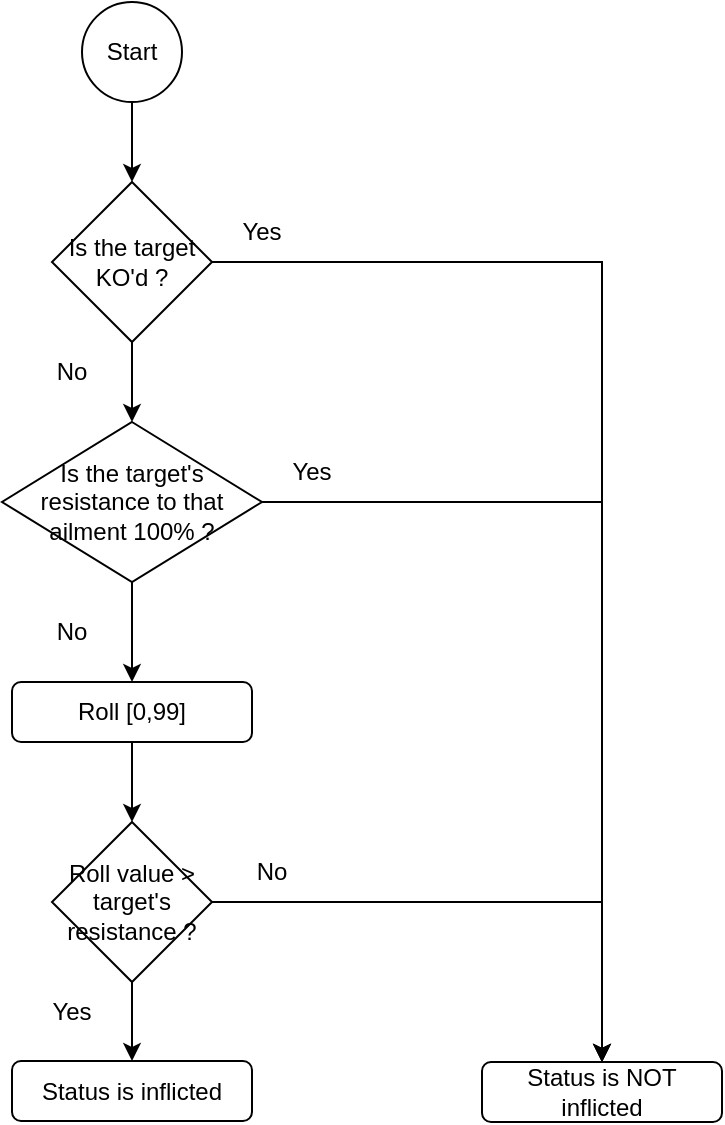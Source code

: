 <mxfile version="24.6.4" type="device">
  <diagram name="Page-1" id="VD_9dOLzEmSP28ESohJi">
    <mxGraphModel dx="1434" dy="844" grid="1" gridSize="10" guides="1" tooltips="1" connect="1" arrows="1" fold="1" page="1" pageScale="1" pageWidth="827" pageHeight="1169" math="0" shadow="0">
      <root>
        <mxCell id="0" />
        <mxCell id="1" parent="0" />
        <mxCell id="wwwdvhTlD2MUM2WyzAj8-5" style="edgeStyle=orthogonalEdgeStyle;rounded=0;orthogonalLoop=1;jettySize=auto;html=1;exitX=0.5;exitY=1;exitDx=0;exitDy=0;entryX=0.5;entryY=0;entryDx=0;entryDy=0;" edge="1" parent="1" source="wwwdvhTlD2MUM2WyzAj8-1" target="wwwdvhTlD2MUM2WyzAj8-3">
          <mxGeometry relative="1" as="geometry" />
        </mxCell>
        <mxCell id="wwwdvhTlD2MUM2WyzAj8-1" value="Start" style="ellipse;whiteSpace=wrap;html=1;aspect=fixed;" vertex="1" parent="1">
          <mxGeometry x="120" y="40" width="50" height="50" as="geometry" />
        </mxCell>
        <mxCell id="wwwdvhTlD2MUM2WyzAj8-6" style="edgeStyle=orthogonalEdgeStyle;rounded=0;orthogonalLoop=1;jettySize=auto;html=1;exitX=0.5;exitY=1;exitDx=0;exitDy=0;entryX=0.5;entryY=0;entryDx=0;entryDy=0;" edge="1" parent="1" source="wwwdvhTlD2MUM2WyzAj8-3" target="wwwdvhTlD2MUM2WyzAj8-4">
          <mxGeometry relative="1" as="geometry" />
        </mxCell>
        <mxCell id="wwwdvhTlD2MUM2WyzAj8-15" style="edgeStyle=orthogonalEdgeStyle;rounded=0;orthogonalLoop=1;jettySize=auto;html=1;exitX=1;exitY=0.5;exitDx=0;exitDy=0;entryX=0.5;entryY=0;entryDx=0;entryDy=0;" edge="1" parent="1" source="wwwdvhTlD2MUM2WyzAj8-3" target="wwwdvhTlD2MUM2WyzAj8-14">
          <mxGeometry relative="1" as="geometry" />
        </mxCell>
        <mxCell id="wwwdvhTlD2MUM2WyzAj8-3" value="Is the target KO&#39;d ?" style="rhombus;whiteSpace=wrap;html=1;" vertex="1" parent="1">
          <mxGeometry x="105" y="130" width="80" height="80" as="geometry" />
        </mxCell>
        <mxCell id="wwwdvhTlD2MUM2WyzAj8-8" style="edgeStyle=orthogonalEdgeStyle;rounded=0;orthogonalLoop=1;jettySize=auto;html=1;exitX=0.5;exitY=1;exitDx=0;exitDy=0;entryX=0.5;entryY=0;entryDx=0;entryDy=0;" edge="1" parent="1" source="wwwdvhTlD2MUM2WyzAj8-4" target="wwwdvhTlD2MUM2WyzAj8-7">
          <mxGeometry relative="1" as="geometry" />
        </mxCell>
        <mxCell id="wwwdvhTlD2MUM2WyzAj8-16" style="edgeStyle=orthogonalEdgeStyle;rounded=0;orthogonalLoop=1;jettySize=auto;html=1;exitX=1;exitY=0.5;exitDx=0;exitDy=0;entryX=0.5;entryY=0;entryDx=0;entryDy=0;" edge="1" parent="1" source="wwwdvhTlD2MUM2WyzAj8-4" target="wwwdvhTlD2MUM2WyzAj8-14">
          <mxGeometry relative="1" as="geometry" />
        </mxCell>
        <mxCell id="wwwdvhTlD2MUM2WyzAj8-4" value="Is the target&#39;s resistance to that ailment 100% ?" style="rhombus;whiteSpace=wrap;html=1;" vertex="1" parent="1">
          <mxGeometry x="80" y="250" width="130" height="80" as="geometry" />
        </mxCell>
        <mxCell id="wwwdvhTlD2MUM2WyzAj8-10" style="edgeStyle=orthogonalEdgeStyle;rounded=0;orthogonalLoop=1;jettySize=auto;html=1;exitX=0.5;exitY=1;exitDx=0;exitDy=0;entryX=0.5;entryY=0;entryDx=0;entryDy=0;" edge="1" parent="1" source="wwwdvhTlD2MUM2WyzAj8-7" target="wwwdvhTlD2MUM2WyzAj8-9">
          <mxGeometry relative="1" as="geometry" />
        </mxCell>
        <mxCell id="wwwdvhTlD2MUM2WyzAj8-7" value="Roll [0,99]" style="rounded=1;whiteSpace=wrap;html=1;" vertex="1" parent="1">
          <mxGeometry x="85" y="380" width="120" height="30" as="geometry" />
        </mxCell>
        <mxCell id="wwwdvhTlD2MUM2WyzAj8-13" style="edgeStyle=orthogonalEdgeStyle;rounded=0;orthogonalLoop=1;jettySize=auto;html=1;exitX=0.5;exitY=1;exitDx=0;exitDy=0;entryX=0.5;entryY=0;entryDx=0;entryDy=0;" edge="1" parent="1" source="wwwdvhTlD2MUM2WyzAj8-9" target="wwwdvhTlD2MUM2WyzAj8-12">
          <mxGeometry relative="1" as="geometry" />
        </mxCell>
        <mxCell id="wwwdvhTlD2MUM2WyzAj8-17" style="edgeStyle=orthogonalEdgeStyle;rounded=0;orthogonalLoop=1;jettySize=auto;html=1;exitX=1;exitY=0.5;exitDx=0;exitDy=0;entryX=0.5;entryY=0;entryDx=0;entryDy=0;" edge="1" parent="1" source="wwwdvhTlD2MUM2WyzAj8-9" target="wwwdvhTlD2MUM2WyzAj8-14">
          <mxGeometry relative="1" as="geometry" />
        </mxCell>
        <mxCell id="wwwdvhTlD2MUM2WyzAj8-9" value="Roll value &amp;gt; target&#39;s resistance ?" style="rhombus;whiteSpace=wrap;html=1;" vertex="1" parent="1">
          <mxGeometry x="105" y="450" width="80" height="80" as="geometry" />
        </mxCell>
        <mxCell id="wwwdvhTlD2MUM2WyzAj8-12" value="Status is inflicted" style="rounded=1;whiteSpace=wrap;html=1;" vertex="1" parent="1">
          <mxGeometry x="85" y="569.5" width="120" height="30" as="geometry" />
        </mxCell>
        <mxCell id="wwwdvhTlD2MUM2WyzAj8-14" value="Status is NOT inflicted" style="rounded=1;whiteSpace=wrap;html=1;" vertex="1" parent="1">
          <mxGeometry x="320" y="570" width="120" height="30" as="geometry" />
        </mxCell>
        <mxCell id="wwwdvhTlD2MUM2WyzAj8-18" value="Yes" style="text;html=1;align=center;verticalAlign=middle;whiteSpace=wrap;rounded=0;" vertex="1" parent="1">
          <mxGeometry x="180" y="140" width="60" height="30" as="geometry" />
        </mxCell>
        <mxCell id="wwwdvhTlD2MUM2WyzAj8-19" value="Yes" style="text;html=1;align=center;verticalAlign=middle;whiteSpace=wrap;rounded=0;" vertex="1" parent="1">
          <mxGeometry x="205" y="260" width="60" height="30" as="geometry" />
        </mxCell>
        <mxCell id="wwwdvhTlD2MUM2WyzAj8-20" value="Yes" style="text;html=1;align=center;verticalAlign=middle;whiteSpace=wrap;rounded=0;" vertex="1" parent="1">
          <mxGeometry x="85" y="530" width="60" height="30" as="geometry" />
        </mxCell>
        <mxCell id="wwwdvhTlD2MUM2WyzAj8-21" value="No" style="text;html=1;align=center;verticalAlign=middle;whiteSpace=wrap;rounded=0;" vertex="1" parent="1">
          <mxGeometry x="85" y="210" width="60" height="30" as="geometry" />
        </mxCell>
        <mxCell id="wwwdvhTlD2MUM2WyzAj8-22" value="No" style="text;html=1;align=center;verticalAlign=middle;whiteSpace=wrap;rounded=0;" vertex="1" parent="1">
          <mxGeometry x="85" y="340" width="60" height="30" as="geometry" />
        </mxCell>
        <mxCell id="wwwdvhTlD2MUM2WyzAj8-23" value="No" style="text;html=1;align=center;verticalAlign=middle;whiteSpace=wrap;rounded=0;" vertex="1" parent="1">
          <mxGeometry x="185" y="460" width="60" height="30" as="geometry" />
        </mxCell>
      </root>
    </mxGraphModel>
  </diagram>
</mxfile>
